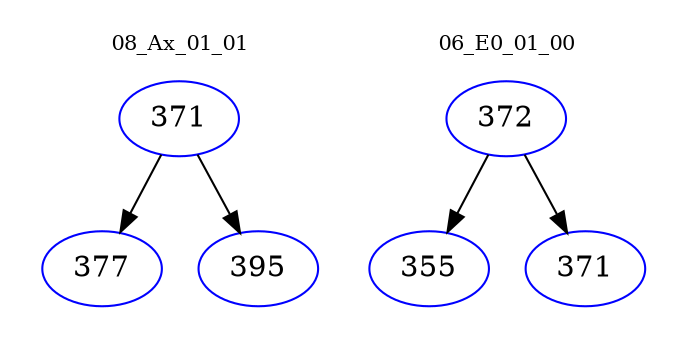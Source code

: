digraph{
subgraph cluster_0 {
color = white
label = "08_Ax_01_01";
fontsize=10;
T0_371 [label="371", color="blue"]
T0_371 -> T0_377 [color="black"]
T0_377 [label="377", color="blue"]
T0_371 -> T0_395 [color="black"]
T0_395 [label="395", color="blue"]
}
subgraph cluster_1 {
color = white
label = "06_E0_01_00";
fontsize=10;
T1_372 [label="372", color="blue"]
T1_372 -> T1_355 [color="black"]
T1_355 [label="355", color="blue"]
T1_372 -> T1_371 [color="black"]
T1_371 [label="371", color="blue"]
}
}
